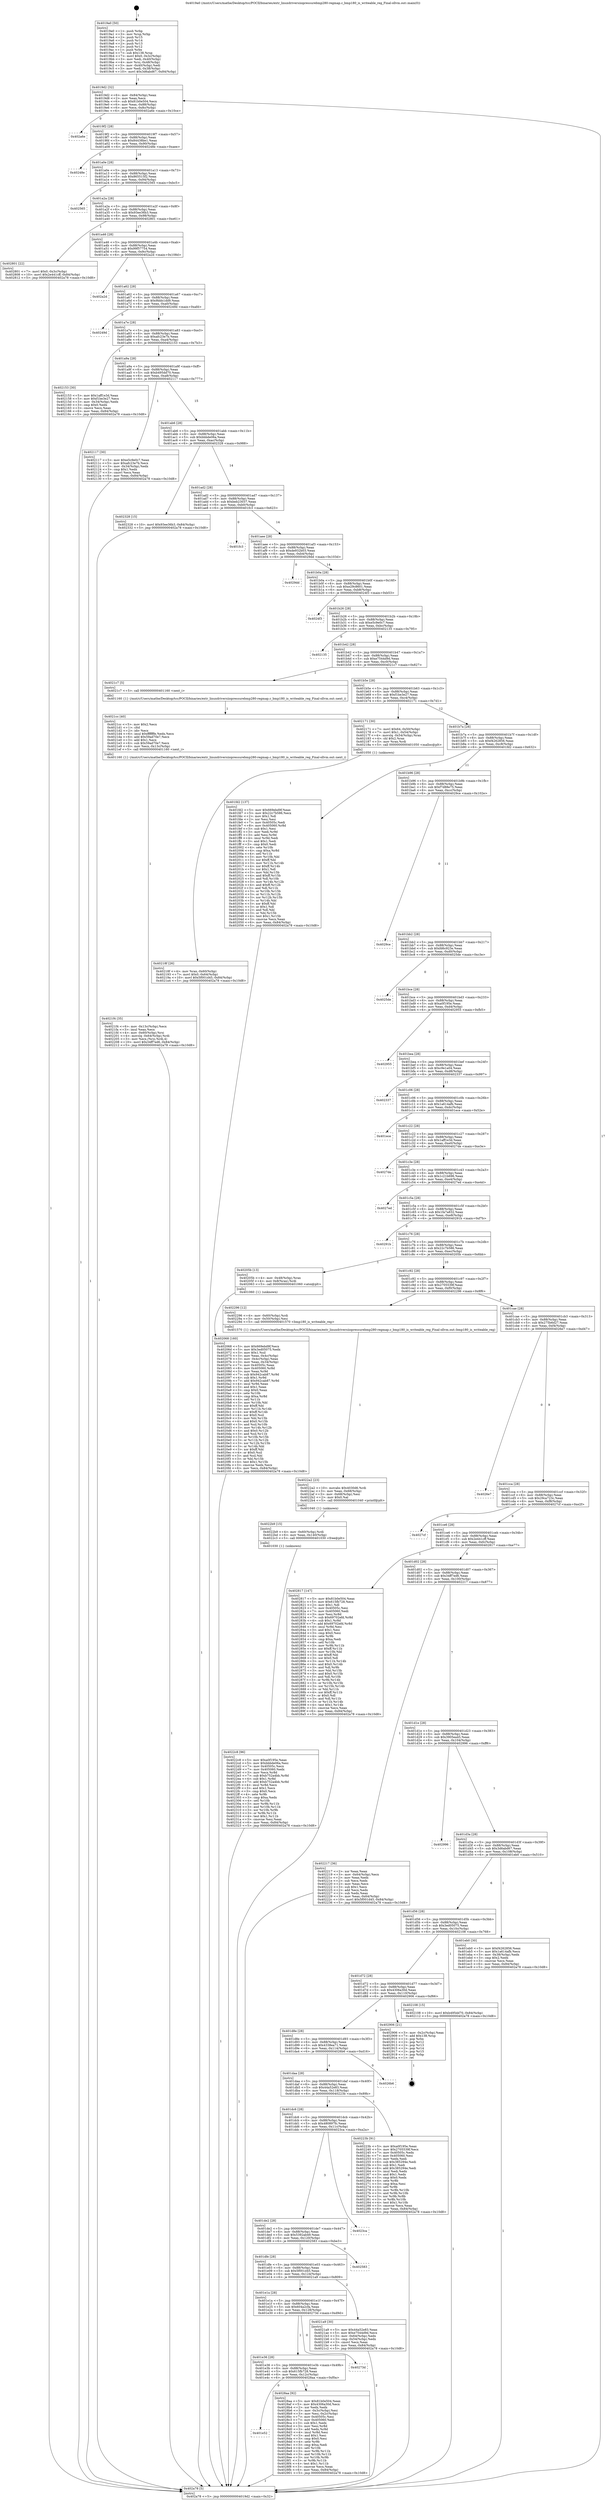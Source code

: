digraph "0x4019a0" {
  label = "0x4019a0 (/mnt/c/Users/mathe/Desktop/tcc/POCII/binaries/extr_linuxdriversiiopressurebmp280-regmap.c_bmp180_is_writeable_reg_Final-ollvm.out::main(0))"
  labelloc = "t"
  node[shape=record]

  Entry [label="",width=0.3,height=0.3,shape=circle,fillcolor=black,style=filled]
  "0x4019d2" [label="{
     0x4019d2 [32]\l
     | [instrs]\l
     &nbsp;&nbsp;0x4019d2 \<+6\>: mov -0x84(%rbp),%eax\l
     &nbsp;&nbsp;0x4019d8 \<+2\>: mov %eax,%ecx\l
     &nbsp;&nbsp;0x4019da \<+6\>: sub $0x81b0e504,%ecx\l
     &nbsp;&nbsp;0x4019e0 \<+6\>: mov %eax,-0x88(%rbp)\l
     &nbsp;&nbsp;0x4019e6 \<+6\>: mov %ecx,-0x8c(%rbp)\l
     &nbsp;&nbsp;0x4019ec \<+6\>: je 0000000000402a6e \<main+0x10ce\>\l
  }"]
  "0x402a6e" [label="{
     0x402a6e\l
  }", style=dashed]
  "0x4019f2" [label="{
     0x4019f2 [28]\l
     | [instrs]\l
     &nbsp;&nbsp;0x4019f2 \<+5\>: jmp 00000000004019f7 \<main+0x57\>\l
     &nbsp;&nbsp;0x4019f7 \<+6\>: mov -0x88(%rbp),%eax\l
     &nbsp;&nbsp;0x4019fd \<+5\>: sub $0x84438be1,%eax\l
     &nbsp;&nbsp;0x401a02 \<+6\>: mov %eax,-0x90(%rbp)\l
     &nbsp;&nbsp;0x401a08 \<+6\>: je 000000000040248e \<main+0xaee\>\l
  }"]
  Exit [label="",width=0.3,height=0.3,shape=circle,fillcolor=black,style=filled,peripheries=2]
  "0x40248e" [label="{
     0x40248e\l
  }", style=dashed]
  "0x401a0e" [label="{
     0x401a0e [28]\l
     | [instrs]\l
     &nbsp;&nbsp;0x401a0e \<+5\>: jmp 0000000000401a13 \<main+0x73\>\l
     &nbsp;&nbsp;0x401a13 \<+6\>: mov -0x88(%rbp),%eax\l
     &nbsp;&nbsp;0x401a19 \<+5\>: sub $0x865515f2,%eax\l
     &nbsp;&nbsp;0x401a1e \<+6\>: mov %eax,-0x94(%rbp)\l
     &nbsp;&nbsp;0x401a24 \<+6\>: je 0000000000402565 \<main+0xbc5\>\l
  }"]
  "0x401e52" [label="{
     0x401e52\l
  }", style=dashed]
  "0x402565" [label="{
     0x402565\l
  }", style=dashed]
  "0x401a2a" [label="{
     0x401a2a [28]\l
     | [instrs]\l
     &nbsp;&nbsp;0x401a2a \<+5\>: jmp 0000000000401a2f \<main+0x8f\>\l
     &nbsp;&nbsp;0x401a2f \<+6\>: mov -0x88(%rbp),%eax\l
     &nbsp;&nbsp;0x401a35 \<+5\>: sub $0x93ee36b3,%eax\l
     &nbsp;&nbsp;0x401a3a \<+6\>: mov %eax,-0x98(%rbp)\l
     &nbsp;&nbsp;0x401a40 \<+6\>: je 0000000000402801 \<main+0xe61\>\l
  }"]
  "0x4028aa" [label="{
     0x4028aa [92]\l
     | [instrs]\l
     &nbsp;&nbsp;0x4028aa \<+5\>: mov $0x81b0e504,%eax\l
     &nbsp;&nbsp;0x4028af \<+5\>: mov $0x4306a30d,%ecx\l
     &nbsp;&nbsp;0x4028b4 \<+2\>: xor %edx,%edx\l
     &nbsp;&nbsp;0x4028b6 \<+3\>: mov -0x3c(%rbp),%esi\l
     &nbsp;&nbsp;0x4028b9 \<+3\>: mov %esi,-0x2c(%rbp)\l
     &nbsp;&nbsp;0x4028bc \<+7\>: mov 0x40505c,%esi\l
     &nbsp;&nbsp;0x4028c3 \<+7\>: mov 0x405060,%edi\l
     &nbsp;&nbsp;0x4028ca \<+3\>: sub $0x1,%edx\l
     &nbsp;&nbsp;0x4028cd \<+3\>: mov %esi,%r8d\l
     &nbsp;&nbsp;0x4028d0 \<+3\>: add %edx,%r8d\l
     &nbsp;&nbsp;0x4028d3 \<+4\>: imul %r8d,%esi\l
     &nbsp;&nbsp;0x4028d7 \<+3\>: and $0x1,%esi\l
     &nbsp;&nbsp;0x4028da \<+3\>: cmp $0x0,%esi\l
     &nbsp;&nbsp;0x4028dd \<+4\>: sete %r9b\l
     &nbsp;&nbsp;0x4028e1 \<+3\>: cmp $0xa,%edi\l
     &nbsp;&nbsp;0x4028e4 \<+4\>: setl %r10b\l
     &nbsp;&nbsp;0x4028e8 \<+3\>: mov %r9b,%r11b\l
     &nbsp;&nbsp;0x4028eb \<+3\>: and %r10b,%r11b\l
     &nbsp;&nbsp;0x4028ee \<+3\>: xor %r10b,%r9b\l
     &nbsp;&nbsp;0x4028f1 \<+3\>: or %r9b,%r11b\l
     &nbsp;&nbsp;0x4028f4 \<+4\>: test $0x1,%r11b\l
     &nbsp;&nbsp;0x4028f8 \<+3\>: cmovne %ecx,%eax\l
     &nbsp;&nbsp;0x4028fb \<+6\>: mov %eax,-0x84(%rbp)\l
     &nbsp;&nbsp;0x402901 \<+5\>: jmp 0000000000402a78 \<main+0x10d8\>\l
  }"]
  "0x402801" [label="{
     0x402801 [22]\l
     | [instrs]\l
     &nbsp;&nbsp;0x402801 \<+7\>: movl $0x0,-0x3c(%rbp)\l
     &nbsp;&nbsp;0x402808 \<+10\>: movl $0x2e441cff,-0x84(%rbp)\l
     &nbsp;&nbsp;0x402812 \<+5\>: jmp 0000000000402a78 \<main+0x10d8\>\l
  }"]
  "0x401a46" [label="{
     0x401a46 [28]\l
     | [instrs]\l
     &nbsp;&nbsp;0x401a46 \<+5\>: jmp 0000000000401a4b \<main+0xab\>\l
     &nbsp;&nbsp;0x401a4b \<+6\>: mov -0x88(%rbp),%eax\l
     &nbsp;&nbsp;0x401a51 \<+5\>: sub $0x99f57754,%eax\l
     &nbsp;&nbsp;0x401a56 \<+6\>: mov %eax,-0x9c(%rbp)\l
     &nbsp;&nbsp;0x401a5c \<+6\>: je 0000000000402a2d \<main+0x108d\>\l
  }"]
  "0x401e36" [label="{
     0x401e36 [28]\l
     | [instrs]\l
     &nbsp;&nbsp;0x401e36 \<+5\>: jmp 0000000000401e3b \<main+0x49b\>\l
     &nbsp;&nbsp;0x401e3b \<+6\>: mov -0x88(%rbp),%eax\l
     &nbsp;&nbsp;0x401e41 \<+5\>: sub $0x615fb728,%eax\l
     &nbsp;&nbsp;0x401e46 \<+6\>: mov %eax,-0x12c(%rbp)\l
     &nbsp;&nbsp;0x401e4c \<+6\>: je 00000000004028aa \<main+0xf0a\>\l
  }"]
  "0x402a2d" [label="{
     0x402a2d\l
  }", style=dashed]
  "0x401a62" [label="{
     0x401a62 [28]\l
     | [instrs]\l
     &nbsp;&nbsp;0x401a62 \<+5\>: jmp 0000000000401a67 \<main+0xc7\>\l
     &nbsp;&nbsp;0x401a67 \<+6\>: mov -0x88(%rbp),%eax\l
     &nbsp;&nbsp;0x401a6d \<+5\>: sub $0x9bbb1dd9,%eax\l
     &nbsp;&nbsp;0x401a72 \<+6\>: mov %eax,-0xa0(%rbp)\l
     &nbsp;&nbsp;0x401a78 \<+6\>: je 000000000040249d \<main+0xafd\>\l
  }"]
  "0x40273d" [label="{
     0x40273d\l
  }", style=dashed]
  "0x40249d" [label="{
     0x40249d\l
  }", style=dashed]
  "0x401a7e" [label="{
     0x401a7e [28]\l
     | [instrs]\l
     &nbsp;&nbsp;0x401a7e \<+5\>: jmp 0000000000401a83 \<main+0xe3\>\l
     &nbsp;&nbsp;0x401a83 \<+6\>: mov -0x88(%rbp),%eax\l
     &nbsp;&nbsp;0x401a89 \<+5\>: sub $0xafc23e7b,%eax\l
     &nbsp;&nbsp;0x401a8e \<+6\>: mov %eax,-0xa4(%rbp)\l
     &nbsp;&nbsp;0x401a94 \<+6\>: je 0000000000402153 \<main+0x7b3\>\l
  }"]
  "0x4022c8" [label="{
     0x4022c8 [96]\l
     | [instrs]\l
     &nbsp;&nbsp;0x4022c8 \<+5\>: mov $0xa0f195e,%eax\l
     &nbsp;&nbsp;0x4022cd \<+5\>: mov $0xbbbde06a,%esi\l
     &nbsp;&nbsp;0x4022d2 \<+7\>: mov 0x40505c,%ecx\l
     &nbsp;&nbsp;0x4022d9 \<+7\>: mov 0x405060,%edx\l
     &nbsp;&nbsp;0x4022e0 \<+3\>: mov %ecx,%r8d\l
     &nbsp;&nbsp;0x4022e3 \<+7\>: sub $0xb752a4bb,%r8d\l
     &nbsp;&nbsp;0x4022ea \<+4\>: sub $0x1,%r8d\l
     &nbsp;&nbsp;0x4022ee \<+7\>: add $0xb752a4bb,%r8d\l
     &nbsp;&nbsp;0x4022f5 \<+4\>: imul %r8d,%ecx\l
     &nbsp;&nbsp;0x4022f9 \<+3\>: and $0x1,%ecx\l
     &nbsp;&nbsp;0x4022fc \<+3\>: cmp $0x0,%ecx\l
     &nbsp;&nbsp;0x4022ff \<+4\>: sete %r9b\l
     &nbsp;&nbsp;0x402303 \<+3\>: cmp $0xa,%edx\l
     &nbsp;&nbsp;0x402306 \<+4\>: setl %r10b\l
     &nbsp;&nbsp;0x40230a \<+3\>: mov %r9b,%r11b\l
     &nbsp;&nbsp;0x40230d \<+3\>: and %r10b,%r11b\l
     &nbsp;&nbsp;0x402310 \<+3\>: xor %r10b,%r9b\l
     &nbsp;&nbsp;0x402313 \<+3\>: or %r9b,%r11b\l
     &nbsp;&nbsp;0x402316 \<+4\>: test $0x1,%r11b\l
     &nbsp;&nbsp;0x40231a \<+3\>: cmovne %esi,%eax\l
     &nbsp;&nbsp;0x40231d \<+6\>: mov %eax,-0x84(%rbp)\l
     &nbsp;&nbsp;0x402323 \<+5\>: jmp 0000000000402a78 \<main+0x10d8\>\l
  }"]
  "0x402153" [label="{
     0x402153 [30]\l
     | [instrs]\l
     &nbsp;&nbsp;0x402153 \<+5\>: mov $0x1aff1e3d,%eax\l
     &nbsp;&nbsp;0x402158 \<+5\>: mov $0xf1be3e27,%ecx\l
     &nbsp;&nbsp;0x40215d \<+3\>: mov -0x34(%rbp),%edx\l
     &nbsp;&nbsp;0x402160 \<+3\>: cmp $0x0,%edx\l
     &nbsp;&nbsp;0x402163 \<+3\>: cmove %ecx,%eax\l
     &nbsp;&nbsp;0x402166 \<+6\>: mov %eax,-0x84(%rbp)\l
     &nbsp;&nbsp;0x40216c \<+5\>: jmp 0000000000402a78 \<main+0x10d8\>\l
  }"]
  "0x401a9a" [label="{
     0x401a9a [28]\l
     | [instrs]\l
     &nbsp;&nbsp;0x401a9a \<+5\>: jmp 0000000000401a9f \<main+0xff\>\l
     &nbsp;&nbsp;0x401a9f \<+6\>: mov -0x88(%rbp),%eax\l
     &nbsp;&nbsp;0x401aa5 \<+5\>: sub $0xb495dd70,%eax\l
     &nbsp;&nbsp;0x401aaa \<+6\>: mov %eax,-0xa8(%rbp)\l
     &nbsp;&nbsp;0x401ab0 \<+6\>: je 0000000000402117 \<main+0x777\>\l
  }"]
  "0x4022b9" [label="{
     0x4022b9 [15]\l
     | [instrs]\l
     &nbsp;&nbsp;0x4022b9 \<+4\>: mov -0x60(%rbp),%rdi\l
     &nbsp;&nbsp;0x4022bd \<+6\>: mov %eax,-0x140(%rbp)\l
     &nbsp;&nbsp;0x4022c3 \<+5\>: call 0000000000401030 \<free@plt\>\l
     | [calls]\l
     &nbsp;&nbsp;0x401030 \{1\} (unknown)\l
  }"]
  "0x402117" [label="{
     0x402117 [30]\l
     | [instrs]\l
     &nbsp;&nbsp;0x402117 \<+5\>: mov $0xe5c9e0c7,%eax\l
     &nbsp;&nbsp;0x40211c \<+5\>: mov $0xafc23e7b,%ecx\l
     &nbsp;&nbsp;0x402121 \<+3\>: mov -0x34(%rbp),%edx\l
     &nbsp;&nbsp;0x402124 \<+3\>: cmp $0x1,%edx\l
     &nbsp;&nbsp;0x402127 \<+3\>: cmovl %ecx,%eax\l
     &nbsp;&nbsp;0x40212a \<+6\>: mov %eax,-0x84(%rbp)\l
     &nbsp;&nbsp;0x402130 \<+5\>: jmp 0000000000402a78 \<main+0x10d8\>\l
  }"]
  "0x401ab6" [label="{
     0x401ab6 [28]\l
     | [instrs]\l
     &nbsp;&nbsp;0x401ab6 \<+5\>: jmp 0000000000401abb \<main+0x11b\>\l
     &nbsp;&nbsp;0x401abb \<+6\>: mov -0x88(%rbp),%eax\l
     &nbsp;&nbsp;0x401ac1 \<+5\>: sub $0xbbbde06a,%eax\l
     &nbsp;&nbsp;0x401ac6 \<+6\>: mov %eax,-0xac(%rbp)\l
     &nbsp;&nbsp;0x401acc \<+6\>: je 0000000000402328 \<main+0x988\>\l
  }"]
  "0x4022a2" [label="{
     0x4022a2 [23]\l
     | [instrs]\l
     &nbsp;&nbsp;0x4022a2 \<+10\>: movabs $0x4030d6,%rdi\l
     &nbsp;&nbsp;0x4022ac \<+3\>: mov %eax,-0x68(%rbp)\l
     &nbsp;&nbsp;0x4022af \<+3\>: mov -0x68(%rbp),%esi\l
     &nbsp;&nbsp;0x4022b2 \<+2\>: mov $0x0,%al\l
     &nbsp;&nbsp;0x4022b4 \<+5\>: call 0000000000401040 \<printf@plt\>\l
     | [calls]\l
     &nbsp;&nbsp;0x401040 \{1\} (unknown)\l
  }"]
  "0x402328" [label="{
     0x402328 [15]\l
     | [instrs]\l
     &nbsp;&nbsp;0x402328 \<+10\>: movl $0x93ee36b3,-0x84(%rbp)\l
     &nbsp;&nbsp;0x402332 \<+5\>: jmp 0000000000402a78 \<main+0x10d8\>\l
  }"]
  "0x401ad2" [label="{
     0x401ad2 [28]\l
     | [instrs]\l
     &nbsp;&nbsp;0x401ad2 \<+5\>: jmp 0000000000401ad7 \<main+0x137\>\l
     &nbsp;&nbsp;0x401ad7 \<+6\>: mov -0x88(%rbp),%eax\l
     &nbsp;&nbsp;0x401add \<+5\>: sub $0xbeb23037,%eax\l
     &nbsp;&nbsp;0x401ae2 \<+6\>: mov %eax,-0xb0(%rbp)\l
     &nbsp;&nbsp;0x401ae8 \<+6\>: je 0000000000401fc3 \<main+0x623\>\l
  }"]
  "0x4021f4" [label="{
     0x4021f4 [35]\l
     | [instrs]\l
     &nbsp;&nbsp;0x4021f4 \<+6\>: mov -0x13c(%rbp),%ecx\l
     &nbsp;&nbsp;0x4021fa \<+3\>: imul %eax,%ecx\l
     &nbsp;&nbsp;0x4021fd \<+4\>: mov -0x60(%rbp),%rsi\l
     &nbsp;&nbsp;0x402201 \<+4\>: movslq -0x64(%rbp),%rdi\l
     &nbsp;&nbsp;0x402205 \<+3\>: mov %ecx,(%rsi,%rdi,4)\l
     &nbsp;&nbsp;0x402208 \<+10\>: movl $0x34ff7ed6,-0x84(%rbp)\l
     &nbsp;&nbsp;0x402212 \<+5\>: jmp 0000000000402a78 \<main+0x10d8\>\l
  }"]
  "0x401fc3" [label="{
     0x401fc3\l
  }", style=dashed]
  "0x401aee" [label="{
     0x401aee [28]\l
     | [instrs]\l
     &nbsp;&nbsp;0x401aee \<+5\>: jmp 0000000000401af3 \<main+0x153\>\l
     &nbsp;&nbsp;0x401af3 \<+6\>: mov -0x88(%rbp),%eax\l
     &nbsp;&nbsp;0x401af9 \<+5\>: sub $0xde932b03,%eax\l
     &nbsp;&nbsp;0x401afe \<+6\>: mov %eax,-0xb4(%rbp)\l
     &nbsp;&nbsp;0x401b04 \<+6\>: je 00000000004029dd \<main+0x103d\>\l
  }"]
  "0x4021cc" [label="{
     0x4021cc [40]\l
     | [instrs]\l
     &nbsp;&nbsp;0x4021cc \<+5\>: mov $0x2,%ecx\l
     &nbsp;&nbsp;0x4021d1 \<+1\>: cltd\l
     &nbsp;&nbsp;0x4021d2 \<+2\>: idiv %ecx\l
     &nbsp;&nbsp;0x4021d4 \<+6\>: imul $0xfffffffe,%edx,%ecx\l
     &nbsp;&nbsp;0x4021da \<+6\>: add $0x59ad70e7,%ecx\l
     &nbsp;&nbsp;0x4021e0 \<+3\>: add $0x1,%ecx\l
     &nbsp;&nbsp;0x4021e3 \<+6\>: sub $0x59ad70e7,%ecx\l
     &nbsp;&nbsp;0x4021e9 \<+6\>: mov %ecx,-0x13c(%rbp)\l
     &nbsp;&nbsp;0x4021ef \<+5\>: call 0000000000401160 \<next_i\>\l
     | [calls]\l
     &nbsp;&nbsp;0x401160 \{1\} (/mnt/c/Users/mathe/Desktop/tcc/POCII/binaries/extr_linuxdriversiiopressurebmp280-regmap.c_bmp180_is_writeable_reg_Final-ollvm.out::next_i)\l
  }"]
  "0x4029dd" [label="{
     0x4029dd\l
  }", style=dashed]
  "0x401b0a" [label="{
     0x401b0a [28]\l
     | [instrs]\l
     &nbsp;&nbsp;0x401b0a \<+5\>: jmp 0000000000401b0f \<main+0x16f\>\l
     &nbsp;&nbsp;0x401b0f \<+6\>: mov -0x88(%rbp),%eax\l
     &nbsp;&nbsp;0x401b15 \<+5\>: sub $0xe29c8601,%eax\l
     &nbsp;&nbsp;0x401b1a \<+6\>: mov %eax,-0xb8(%rbp)\l
     &nbsp;&nbsp;0x401b20 \<+6\>: je 00000000004024f3 \<main+0xb53\>\l
  }"]
  "0x401e1a" [label="{
     0x401e1a [28]\l
     | [instrs]\l
     &nbsp;&nbsp;0x401e1a \<+5\>: jmp 0000000000401e1f \<main+0x47f\>\l
     &nbsp;&nbsp;0x401e1f \<+6\>: mov -0x88(%rbp),%eax\l
     &nbsp;&nbsp;0x401e25 \<+5\>: sub $0x604a2cfa,%eax\l
     &nbsp;&nbsp;0x401e2a \<+6\>: mov %eax,-0x128(%rbp)\l
     &nbsp;&nbsp;0x401e30 \<+6\>: je 000000000040273d \<main+0xd9d\>\l
  }"]
  "0x4024f3" [label="{
     0x4024f3\l
  }", style=dashed]
  "0x401b26" [label="{
     0x401b26 [28]\l
     | [instrs]\l
     &nbsp;&nbsp;0x401b26 \<+5\>: jmp 0000000000401b2b \<main+0x18b\>\l
     &nbsp;&nbsp;0x401b2b \<+6\>: mov -0x88(%rbp),%eax\l
     &nbsp;&nbsp;0x401b31 \<+5\>: sub $0xe5c9e0c7,%eax\l
     &nbsp;&nbsp;0x401b36 \<+6\>: mov %eax,-0xbc(%rbp)\l
     &nbsp;&nbsp;0x401b3c \<+6\>: je 0000000000402135 \<main+0x795\>\l
  }"]
  "0x4021a9" [label="{
     0x4021a9 [30]\l
     | [instrs]\l
     &nbsp;&nbsp;0x4021a9 \<+5\>: mov $0x44a52e83,%eax\l
     &nbsp;&nbsp;0x4021ae \<+5\>: mov $0xe7544d9d,%ecx\l
     &nbsp;&nbsp;0x4021b3 \<+3\>: mov -0x64(%rbp),%edx\l
     &nbsp;&nbsp;0x4021b6 \<+3\>: cmp -0x54(%rbp),%edx\l
     &nbsp;&nbsp;0x4021b9 \<+3\>: cmovl %ecx,%eax\l
     &nbsp;&nbsp;0x4021bc \<+6\>: mov %eax,-0x84(%rbp)\l
     &nbsp;&nbsp;0x4021c2 \<+5\>: jmp 0000000000402a78 \<main+0x10d8\>\l
  }"]
  "0x402135" [label="{
     0x402135\l
  }", style=dashed]
  "0x401b42" [label="{
     0x401b42 [28]\l
     | [instrs]\l
     &nbsp;&nbsp;0x401b42 \<+5\>: jmp 0000000000401b47 \<main+0x1a7\>\l
     &nbsp;&nbsp;0x401b47 \<+6\>: mov -0x88(%rbp),%eax\l
     &nbsp;&nbsp;0x401b4d \<+5\>: sub $0xe7544d9d,%eax\l
     &nbsp;&nbsp;0x401b52 \<+6\>: mov %eax,-0xc0(%rbp)\l
     &nbsp;&nbsp;0x401b58 \<+6\>: je 00000000004021c7 \<main+0x827\>\l
  }"]
  "0x401dfe" [label="{
     0x401dfe [28]\l
     | [instrs]\l
     &nbsp;&nbsp;0x401dfe \<+5\>: jmp 0000000000401e03 \<main+0x463\>\l
     &nbsp;&nbsp;0x401e03 \<+6\>: mov -0x88(%rbp),%eax\l
     &nbsp;&nbsp;0x401e09 \<+5\>: sub $0x5f001d45,%eax\l
     &nbsp;&nbsp;0x401e0e \<+6\>: mov %eax,-0x124(%rbp)\l
     &nbsp;&nbsp;0x401e14 \<+6\>: je 00000000004021a9 \<main+0x809\>\l
  }"]
  "0x4021c7" [label="{
     0x4021c7 [5]\l
     | [instrs]\l
     &nbsp;&nbsp;0x4021c7 \<+5\>: call 0000000000401160 \<next_i\>\l
     | [calls]\l
     &nbsp;&nbsp;0x401160 \{1\} (/mnt/c/Users/mathe/Desktop/tcc/POCII/binaries/extr_linuxdriversiiopressurebmp280-regmap.c_bmp180_is_writeable_reg_Final-ollvm.out::next_i)\l
  }"]
  "0x401b5e" [label="{
     0x401b5e [28]\l
     | [instrs]\l
     &nbsp;&nbsp;0x401b5e \<+5\>: jmp 0000000000401b63 \<main+0x1c3\>\l
     &nbsp;&nbsp;0x401b63 \<+6\>: mov -0x88(%rbp),%eax\l
     &nbsp;&nbsp;0x401b69 \<+5\>: sub $0xf1be3e27,%eax\l
     &nbsp;&nbsp;0x401b6e \<+6\>: mov %eax,-0xc4(%rbp)\l
     &nbsp;&nbsp;0x401b74 \<+6\>: je 0000000000402171 \<main+0x7d1\>\l
  }"]
  "0x402583" [label="{
     0x402583\l
  }", style=dashed]
  "0x402171" [label="{
     0x402171 [30]\l
     | [instrs]\l
     &nbsp;&nbsp;0x402171 \<+7\>: movl $0x64,-0x50(%rbp)\l
     &nbsp;&nbsp;0x402178 \<+7\>: movl $0x1,-0x54(%rbp)\l
     &nbsp;&nbsp;0x40217f \<+4\>: movslq -0x54(%rbp),%rax\l
     &nbsp;&nbsp;0x402183 \<+4\>: shl $0x2,%rax\l
     &nbsp;&nbsp;0x402187 \<+3\>: mov %rax,%rdi\l
     &nbsp;&nbsp;0x40218a \<+5\>: call 0000000000401050 \<malloc@plt\>\l
     | [calls]\l
     &nbsp;&nbsp;0x401050 \{1\} (unknown)\l
  }"]
  "0x401b7a" [label="{
     0x401b7a [28]\l
     | [instrs]\l
     &nbsp;&nbsp;0x401b7a \<+5\>: jmp 0000000000401b7f \<main+0x1df\>\l
     &nbsp;&nbsp;0x401b7f \<+6\>: mov -0x88(%rbp),%eax\l
     &nbsp;&nbsp;0x401b85 \<+5\>: sub $0xf4262856,%eax\l
     &nbsp;&nbsp;0x401b8a \<+6\>: mov %eax,-0xc8(%rbp)\l
     &nbsp;&nbsp;0x401b90 \<+6\>: je 0000000000401fd2 \<main+0x632\>\l
  }"]
  "0x401de2" [label="{
     0x401de2 [28]\l
     | [instrs]\l
     &nbsp;&nbsp;0x401de2 \<+5\>: jmp 0000000000401de7 \<main+0x447\>\l
     &nbsp;&nbsp;0x401de7 \<+6\>: mov -0x88(%rbp),%eax\l
     &nbsp;&nbsp;0x401ded \<+5\>: sub $0x5392ab49,%eax\l
     &nbsp;&nbsp;0x401df2 \<+6\>: mov %eax,-0x120(%rbp)\l
     &nbsp;&nbsp;0x401df8 \<+6\>: je 0000000000402583 \<main+0xbe3\>\l
  }"]
  "0x401fd2" [label="{
     0x401fd2 [137]\l
     | [instrs]\l
     &nbsp;&nbsp;0x401fd2 \<+5\>: mov $0x669ebd9f,%eax\l
     &nbsp;&nbsp;0x401fd7 \<+5\>: mov $0x22c7b586,%ecx\l
     &nbsp;&nbsp;0x401fdc \<+2\>: mov $0x1,%dl\l
     &nbsp;&nbsp;0x401fde \<+2\>: xor %esi,%esi\l
     &nbsp;&nbsp;0x401fe0 \<+7\>: mov 0x40505c,%edi\l
     &nbsp;&nbsp;0x401fe7 \<+8\>: mov 0x405060,%r8d\l
     &nbsp;&nbsp;0x401fef \<+3\>: sub $0x1,%esi\l
     &nbsp;&nbsp;0x401ff2 \<+3\>: mov %edi,%r9d\l
     &nbsp;&nbsp;0x401ff5 \<+3\>: add %esi,%r9d\l
     &nbsp;&nbsp;0x401ff8 \<+4\>: imul %r9d,%edi\l
     &nbsp;&nbsp;0x401ffc \<+3\>: and $0x1,%edi\l
     &nbsp;&nbsp;0x401fff \<+3\>: cmp $0x0,%edi\l
     &nbsp;&nbsp;0x402002 \<+4\>: sete %r10b\l
     &nbsp;&nbsp;0x402006 \<+4\>: cmp $0xa,%r8d\l
     &nbsp;&nbsp;0x40200a \<+4\>: setl %r11b\l
     &nbsp;&nbsp;0x40200e \<+3\>: mov %r10b,%bl\l
     &nbsp;&nbsp;0x402011 \<+3\>: xor $0xff,%bl\l
     &nbsp;&nbsp;0x402014 \<+3\>: mov %r11b,%r14b\l
     &nbsp;&nbsp;0x402017 \<+4\>: xor $0xff,%r14b\l
     &nbsp;&nbsp;0x40201b \<+3\>: xor $0x1,%dl\l
     &nbsp;&nbsp;0x40201e \<+3\>: mov %bl,%r15b\l
     &nbsp;&nbsp;0x402021 \<+4\>: and $0xff,%r15b\l
     &nbsp;&nbsp;0x402025 \<+3\>: and %dl,%r10b\l
     &nbsp;&nbsp;0x402028 \<+3\>: mov %r14b,%r12b\l
     &nbsp;&nbsp;0x40202b \<+4\>: and $0xff,%r12b\l
     &nbsp;&nbsp;0x40202f \<+3\>: and %dl,%r11b\l
     &nbsp;&nbsp;0x402032 \<+3\>: or %r10b,%r15b\l
     &nbsp;&nbsp;0x402035 \<+3\>: or %r11b,%r12b\l
     &nbsp;&nbsp;0x402038 \<+3\>: xor %r12b,%r15b\l
     &nbsp;&nbsp;0x40203b \<+3\>: or %r14b,%bl\l
     &nbsp;&nbsp;0x40203e \<+3\>: xor $0xff,%bl\l
     &nbsp;&nbsp;0x402041 \<+3\>: or $0x1,%dl\l
     &nbsp;&nbsp;0x402044 \<+2\>: and %dl,%bl\l
     &nbsp;&nbsp;0x402046 \<+3\>: or %bl,%r15b\l
     &nbsp;&nbsp;0x402049 \<+4\>: test $0x1,%r15b\l
     &nbsp;&nbsp;0x40204d \<+3\>: cmovne %ecx,%eax\l
     &nbsp;&nbsp;0x402050 \<+6\>: mov %eax,-0x84(%rbp)\l
     &nbsp;&nbsp;0x402056 \<+5\>: jmp 0000000000402a78 \<main+0x10d8\>\l
  }"]
  "0x401b96" [label="{
     0x401b96 [28]\l
     | [instrs]\l
     &nbsp;&nbsp;0x401b96 \<+5\>: jmp 0000000000401b9b \<main+0x1fb\>\l
     &nbsp;&nbsp;0x401b9b \<+6\>: mov -0x88(%rbp),%eax\l
     &nbsp;&nbsp;0x401ba1 \<+5\>: sub $0xf7d88e75,%eax\l
     &nbsp;&nbsp;0x401ba6 \<+6\>: mov %eax,-0xcc(%rbp)\l
     &nbsp;&nbsp;0x401bac \<+6\>: je 00000000004029ce \<main+0x102e\>\l
  }"]
  "0x4023ca" [label="{
     0x4023ca\l
  }", style=dashed]
  "0x4029ce" [label="{
     0x4029ce\l
  }", style=dashed]
  "0x401bb2" [label="{
     0x401bb2 [28]\l
     | [instrs]\l
     &nbsp;&nbsp;0x401bb2 \<+5\>: jmp 0000000000401bb7 \<main+0x217\>\l
     &nbsp;&nbsp;0x401bb7 \<+6\>: mov -0x88(%rbp),%eax\l
     &nbsp;&nbsp;0x401bbd \<+5\>: sub $0xfd6c923e,%eax\l
     &nbsp;&nbsp;0x401bc2 \<+6\>: mov %eax,-0xd0(%rbp)\l
     &nbsp;&nbsp;0x401bc8 \<+6\>: je 00000000004025de \<main+0xc3e\>\l
  }"]
  "0x401dc6" [label="{
     0x401dc6 [28]\l
     | [instrs]\l
     &nbsp;&nbsp;0x401dc6 \<+5\>: jmp 0000000000401dcb \<main+0x42b\>\l
     &nbsp;&nbsp;0x401dcb \<+6\>: mov -0x88(%rbp),%eax\l
     &nbsp;&nbsp;0x401dd1 \<+5\>: sub $0x480897fc,%eax\l
     &nbsp;&nbsp;0x401dd6 \<+6\>: mov %eax,-0x11c(%rbp)\l
     &nbsp;&nbsp;0x401ddc \<+6\>: je 00000000004023ca \<main+0xa2a\>\l
  }"]
  "0x4025de" [label="{
     0x4025de\l
  }", style=dashed]
  "0x401bce" [label="{
     0x401bce [28]\l
     | [instrs]\l
     &nbsp;&nbsp;0x401bce \<+5\>: jmp 0000000000401bd3 \<main+0x233\>\l
     &nbsp;&nbsp;0x401bd3 \<+6\>: mov -0x88(%rbp),%eax\l
     &nbsp;&nbsp;0x401bd9 \<+5\>: sub $0xa0f195e,%eax\l
     &nbsp;&nbsp;0x401bde \<+6\>: mov %eax,-0xd4(%rbp)\l
     &nbsp;&nbsp;0x401be4 \<+6\>: je 0000000000402955 \<main+0xfb5\>\l
  }"]
  "0x40223b" [label="{
     0x40223b [91]\l
     | [instrs]\l
     &nbsp;&nbsp;0x40223b \<+5\>: mov $0xa0f195e,%eax\l
     &nbsp;&nbsp;0x402240 \<+5\>: mov $0x2705539f,%ecx\l
     &nbsp;&nbsp;0x402245 \<+7\>: mov 0x40505c,%edx\l
     &nbsp;&nbsp;0x40224c \<+7\>: mov 0x405060,%esi\l
     &nbsp;&nbsp;0x402253 \<+2\>: mov %edx,%edi\l
     &nbsp;&nbsp;0x402255 \<+6\>: sub $0x385294e,%edi\l
     &nbsp;&nbsp;0x40225b \<+3\>: sub $0x1,%edi\l
     &nbsp;&nbsp;0x40225e \<+6\>: add $0x385294e,%edi\l
     &nbsp;&nbsp;0x402264 \<+3\>: imul %edi,%edx\l
     &nbsp;&nbsp;0x402267 \<+3\>: and $0x1,%edx\l
     &nbsp;&nbsp;0x40226a \<+3\>: cmp $0x0,%edx\l
     &nbsp;&nbsp;0x40226d \<+4\>: sete %r8b\l
     &nbsp;&nbsp;0x402271 \<+3\>: cmp $0xa,%esi\l
     &nbsp;&nbsp;0x402274 \<+4\>: setl %r9b\l
     &nbsp;&nbsp;0x402278 \<+3\>: mov %r8b,%r10b\l
     &nbsp;&nbsp;0x40227b \<+3\>: and %r9b,%r10b\l
     &nbsp;&nbsp;0x40227e \<+3\>: xor %r9b,%r8b\l
     &nbsp;&nbsp;0x402281 \<+3\>: or %r8b,%r10b\l
     &nbsp;&nbsp;0x402284 \<+4\>: test $0x1,%r10b\l
     &nbsp;&nbsp;0x402288 \<+3\>: cmovne %ecx,%eax\l
     &nbsp;&nbsp;0x40228b \<+6\>: mov %eax,-0x84(%rbp)\l
     &nbsp;&nbsp;0x402291 \<+5\>: jmp 0000000000402a78 \<main+0x10d8\>\l
  }"]
  "0x402955" [label="{
     0x402955\l
  }", style=dashed]
  "0x401bea" [label="{
     0x401bea [28]\l
     | [instrs]\l
     &nbsp;&nbsp;0x401bea \<+5\>: jmp 0000000000401bef \<main+0x24f\>\l
     &nbsp;&nbsp;0x401bef \<+6\>: mov -0x88(%rbp),%eax\l
     &nbsp;&nbsp;0x401bf5 \<+5\>: sub $0xc9e1a04,%eax\l
     &nbsp;&nbsp;0x401bfa \<+6\>: mov %eax,-0xd8(%rbp)\l
     &nbsp;&nbsp;0x401c00 \<+6\>: je 0000000000402337 \<main+0x997\>\l
  }"]
  "0x401daa" [label="{
     0x401daa [28]\l
     | [instrs]\l
     &nbsp;&nbsp;0x401daa \<+5\>: jmp 0000000000401daf \<main+0x40f\>\l
     &nbsp;&nbsp;0x401daf \<+6\>: mov -0x88(%rbp),%eax\l
     &nbsp;&nbsp;0x401db5 \<+5\>: sub $0x44a52e83,%eax\l
     &nbsp;&nbsp;0x401dba \<+6\>: mov %eax,-0x118(%rbp)\l
     &nbsp;&nbsp;0x401dc0 \<+6\>: je 000000000040223b \<main+0x89b\>\l
  }"]
  "0x402337" [label="{
     0x402337\l
  }", style=dashed]
  "0x401c06" [label="{
     0x401c06 [28]\l
     | [instrs]\l
     &nbsp;&nbsp;0x401c06 \<+5\>: jmp 0000000000401c0b \<main+0x26b\>\l
     &nbsp;&nbsp;0x401c0b \<+6\>: mov -0x88(%rbp),%eax\l
     &nbsp;&nbsp;0x401c11 \<+5\>: sub $0x1a614afb,%eax\l
     &nbsp;&nbsp;0x401c16 \<+6\>: mov %eax,-0xdc(%rbp)\l
     &nbsp;&nbsp;0x401c1c \<+6\>: je 0000000000401ece \<main+0x52e\>\l
  }"]
  "0x4026b6" [label="{
     0x4026b6\l
  }", style=dashed]
  "0x401ece" [label="{
     0x401ece\l
  }", style=dashed]
  "0x401c22" [label="{
     0x401c22 [28]\l
     | [instrs]\l
     &nbsp;&nbsp;0x401c22 \<+5\>: jmp 0000000000401c27 \<main+0x287\>\l
     &nbsp;&nbsp;0x401c27 \<+6\>: mov -0x88(%rbp),%eax\l
     &nbsp;&nbsp;0x401c2d \<+5\>: sub $0x1aff1e3d,%eax\l
     &nbsp;&nbsp;0x401c32 \<+6\>: mov %eax,-0xe0(%rbp)\l
     &nbsp;&nbsp;0x401c38 \<+6\>: je 00000000004027de \<main+0xe3e\>\l
  }"]
  "0x401d8e" [label="{
     0x401d8e [28]\l
     | [instrs]\l
     &nbsp;&nbsp;0x401d8e \<+5\>: jmp 0000000000401d93 \<main+0x3f3\>\l
     &nbsp;&nbsp;0x401d93 \<+6\>: mov -0x88(%rbp),%eax\l
     &nbsp;&nbsp;0x401d99 \<+5\>: sub $0x4338ea71,%eax\l
     &nbsp;&nbsp;0x401d9e \<+6\>: mov %eax,-0x114(%rbp)\l
     &nbsp;&nbsp;0x401da4 \<+6\>: je 00000000004026b6 \<main+0xd16\>\l
  }"]
  "0x4027de" [label="{
     0x4027de\l
  }", style=dashed]
  "0x401c3e" [label="{
     0x401c3e [28]\l
     | [instrs]\l
     &nbsp;&nbsp;0x401c3e \<+5\>: jmp 0000000000401c43 \<main+0x2a3\>\l
     &nbsp;&nbsp;0x401c43 \<+6\>: mov -0x88(%rbp),%eax\l
     &nbsp;&nbsp;0x401c49 \<+5\>: sub $0x1c21b696,%eax\l
     &nbsp;&nbsp;0x401c4e \<+6\>: mov %eax,-0xe4(%rbp)\l
     &nbsp;&nbsp;0x401c54 \<+6\>: je 00000000004027ed \<main+0xe4d\>\l
  }"]
  "0x402906" [label="{
     0x402906 [21]\l
     | [instrs]\l
     &nbsp;&nbsp;0x402906 \<+3\>: mov -0x2c(%rbp),%eax\l
     &nbsp;&nbsp;0x402909 \<+7\>: add $0x138,%rsp\l
     &nbsp;&nbsp;0x402910 \<+1\>: pop %rbx\l
     &nbsp;&nbsp;0x402911 \<+2\>: pop %r12\l
     &nbsp;&nbsp;0x402913 \<+2\>: pop %r13\l
     &nbsp;&nbsp;0x402915 \<+2\>: pop %r14\l
     &nbsp;&nbsp;0x402917 \<+2\>: pop %r15\l
     &nbsp;&nbsp;0x402919 \<+1\>: pop %rbp\l
     &nbsp;&nbsp;0x40291a \<+1\>: ret\l
  }"]
  "0x4027ed" [label="{
     0x4027ed\l
  }", style=dashed]
  "0x401c5a" [label="{
     0x401c5a [28]\l
     | [instrs]\l
     &nbsp;&nbsp;0x401c5a \<+5\>: jmp 0000000000401c5f \<main+0x2bf\>\l
     &nbsp;&nbsp;0x401c5f \<+6\>: mov -0x88(%rbp),%eax\l
     &nbsp;&nbsp;0x401c65 \<+5\>: sub $0x1fa7a832,%eax\l
     &nbsp;&nbsp;0x401c6a \<+6\>: mov %eax,-0xe8(%rbp)\l
     &nbsp;&nbsp;0x401c70 \<+6\>: je 000000000040291b \<main+0xf7b\>\l
  }"]
  "0x40218f" [label="{
     0x40218f [26]\l
     | [instrs]\l
     &nbsp;&nbsp;0x40218f \<+4\>: mov %rax,-0x60(%rbp)\l
     &nbsp;&nbsp;0x402193 \<+7\>: movl $0x0,-0x64(%rbp)\l
     &nbsp;&nbsp;0x40219a \<+10\>: movl $0x5f001d45,-0x84(%rbp)\l
     &nbsp;&nbsp;0x4021a4 \<+5\>: jmp 0000000000402a78 \<main+0x10d8\>\l
  }"]
  "0x40291b" [label="{
     0x40291b\l
  }", style=dashed]
  "0x401c76" [label="{
     0x401c76 [28]\l
     | [instrs]\l
     &nbsp;&nbsp;0x401c76 \<+5\>: jmp 0000000000401c7b \<main+0x2db\>\l
     &nbsp;&nbsp;0x401c7b \<+6\>: mov -0x88(%rbp),%eax\l
     &nbsp;&nbsp;0x401c81 \<+5\>: sub $0x22c7b586,%eax\l
     &nbsp;&nbsp;0x401c86 \<+6\>: mov %eax,-0xec(%rbp)\l
     &nbsp;&nbsp;0x401c8c \<+6\>: je 000000000040205b \<main+0x6bb\>\l
  }"]
  "0x401d72" [label="{
     0x401d72 [28]\l
     | [instrs]\l
     &nbsp;&nbsp;0x401d72 \<+5\>: jmp 0000000000401d77 \<main+0x3d7\>\l
     &nbsp;&nbsp;0x401d77 \<+6\>: mov -0x88(%rbp),%eax\l
     &nbsp;&nbsp;0x401d7d \<+5\>: sub $0x4306a30d,%eax\l
     &nbsp;&nbsp;0x401d82 \<+6\>: mov %eax,-0x110(%rbp)\l
     &nbsp;&nbsp;0x401d88 \<+6\>: je 0000000000402906 \<main+0xf66\>\l
  }"]
  "0x40205b" [label="{
     0x40205b [13]\l
     | [instrs]\l
     &nbsp;&nbsp;0x40205b \<+4\>: mov -0x48(%rbp),%rax\l
     &nbsp;&nbsp;0x40205f \<+4\>: mov 0x8(%rax),%rdi\l
     &nbsp;&nbsp;0x402063 \<+5\>: call 0000000000401060 \<atoi@plt\>\l
     | [calls]\l
     &nbsp;&nbsp;0x401060 \{1\} (unknown)\l
  }"]
  "0x401c92" [label="{
     0x401c92 [28]\l
     | [instrs]\l
     &nbsp;&nbsp;0x401c92 \<+5\>: jmp 0000000000401c97 \<main+0x2f7\>\l
     &nbsp;&nbsp;0x401c97 \<+6\>: mov -0x88(%rbp),%eax\l
     &nbsp;&nbsp;0x401c9d \<+5\>: sub $0x2705539f,%eax\l
     &nbsp;&nbsp;0x401ca2 \<+6\>: mov %eax,-0xf0(%rbp)\l
     &nbsp;&nbsp;0x401ca8 \<+6\>: je 0000000000402296 \<main+0x8f6\>\l
  }"]
  "0x402108" [label="{
     0x402108 [15]\l
     | [instrs]\l
     &nbsp;&nbsp;0x402108 \<+10\>: movl $0xb495dd70,-0x84(%rbp)\l
     &nbsp;&nbsp;0x402112 \<+5\>: jmp 0000000000402a78 \<main+0x10d8\>\l
  }"]
  "0x402296" [label="{
     0x402296 [12]\l
     | [instrs]\l
     &nbsp;&nbsp;0x402296 \<+4\>: mov -0x60(%rbp),%rdi\l
     &nbsp;&nbsp;0x40229a \<+3\>: mov -0x50(%rbp),%esi\l
     &nbsp;&nbsp;0x40229d \<+5\>: call 0000000000401570 \<bmp180_is_writeable_reg\>\l
     | [calls]\l
     &nbsp;&nbsp;0x401570 \{1\} (/mnt/c/Users/mathe/Desktop/tcc/POCII/binaries/extr_linuxdriversiiopressurebmp280-regmap.c_bmp180_is_writeable_reg_Final-ollvm.out::bmp180_is_writeable_reg)\l
  }"]
  "0x401cae" [label="{
     0x401cae [28]\l
     | [instrs]\l
     &nbsp;&nbsp;0x401cae \<+5\>: jmp 0000000000401cb3 \<main+0x313\>\l
     &nbsp;&nbsp;0x401cb3 \<+6\>: mov -0x88(%rbp),%eax\l
     &nbsp;&nbsp;0x401cb9 \<+5\>: sub $0x275b6d27,%eax\l
     &nbsp;&nbsp;0x401cbe \<+6\>: mov %eax,-0xf4(%rbp)\l
     &nbsp;&nbsp;0x401cc4 \<+6\>: je 00000000004026e7 \<main+0xd47\>\l
  }"]
  "0x402068" [label="{
     0x402068 [160]\l
     | [instrs]\l
     &nbsp;&nbsp;0x402068 \<+5\>: mov $0x669ebd9f,%ecx\l
     &nbsp;&nbsp;0x40206d \<+5\>: mov $0x3ed05075,%edx\l
     &nbsp;&nbsp;0x402072 \<+3\>: mov $0x1,%sil\l
     &nbsp;&nbsp;0x402075 \<+3\>: mov %eax,-0x4c(%rbp)\l
     &nbsp;&nbsp;0x402078 \<+3\>: mov -0x4c(%rbp),%eax\l
     &nbsp;&nbsp;0x40207b \<+3\>: mov %eax,-0x34(%rbp)\l
     &nbsp;&nbsp;0x40207e \<+7\>: mov 0x40505c,%eax\l
     &nbsp;&nbsp;0x402085 \<+8\>: mov 0x405060,%r8d\l
     &nbsp;&nbsp;0x40208d \<+3\>: mov %eax,%r9d\l
     &nbsp;&nbsp;0x402090 \<+7\>: sub $0x942cab87,%r9d\l
     &nbsp;&nbsp;0x402097 \<+4\>: sub $0x1,%r9d\l
     &nbsp;&nbsp;0x40209b \<+7\>: add $0x942cab87,%r9d\l
     &nbsp;&nbsp;0x4020a2 \<+4\>: imul %r9d,%eax\l
     &nbsp;&nbsp;0x4020a6 \<+3\>: and $0x1,%eax\l
     &nbsp;&nbsp;0x4020a9 \<+3\>: cmp $0x0,%eax\l
     &nbsp;&nbsp;0x4020ac \<+4\>: sete %r10b\l
     &nbsp;&nbsp;0x4020b0 \<+4\>: cmp $0xa,%r8d\l
     &nbsp;&nbsp;0x4020b4 \<+4\>: setl %r11b\l
     &nbsp;&nbsp;0x4020b8 \<+3\>: mov %r10b,%bl\l
     &nbsp;&nbsp;0x4020bb \<+3\>: xor $0xff,%bl\l
     &nbsp;&nbsp;0x4020be \<+3\>: mov %r11b,%r14b\l
     &nbsp;&nbsp;0x4020c1 \<+4\>: xor $0xff,%r14b\l
     &nbsp;&nbsp;0x4020c5 \<+4\>: xor $0x0,%sil\l
     &nbsp;&nbsp;0x4020c9 \<+3\>: mov %bl,%r15b\l
     &nbsp;&nbsp;0x4020cc \<+4\>: and $0x0,%r15b\l
     &nbsp;&nbsp;0x4020d0 \<+3\>: and %sil,%r10b\l
     &nbsp;&nbsp;0x4020d3 \<+3\>: mov %r14b,%r12b\l
     &nbsp;&nbsp;0x4020d6 \<+4\>: and $0x0,%r12b\l
     &nbsp;&nbsp;0x4020da \<+3\>: and %sil,%r11b\l
     &nbsp;&nbsp;0x4020dd \<+3\>: or %r10b,%r15b\l
     &nbsp;&nbsp;0x4020e0 \<+3\>: or %r11b,%r12b\l
     &nbsp;&nbsp;0x4020e3 \<+3\>: xor %r12b,%r15b\l
     &nbsp;&nbsp;0x4020e6 \<+3\>: or %r14b,%bl\l
     &nbsp;&nbsp;0x4020e9 \<+3\>: xor $0xff,%bl\l
     &nbsp;&nbsp;0x4020ec \<+4\>: or $0x0,%sil\l
     &nbsp;&nbsp;0x4020f0 \<+3\>: and %sil,%bl\l
     &nbsp;&nbsp;0x4020f3 \<+3\>: or %bl,%r15b\l
     &nbsp;&nbsp;0x4020f6 \<+4\>: test $0x1,%r15b\l
     &nbsp;&nbsp;0x4020fa \<+3\>: cmovne %edx,%ecx\l
     &nbsp;&nbsp;0x4020fd \<+6\>: mov %ecx,-0x84(%rbp)\l
     &nbsp;&nbsp;0x402103 \<+5\>: jmp 0000000000402a78 \<main+0x10d8\>\l
  }"]
  "0x4026e7" [label="{
     0x4026e7\l
  }", style=dashed]
  "0x401cca" [label="{
     0x401cca [28]\l
     | [instrs]\l
     &nbsp;&nbsp;0x401cca \<+5\>: jmp 0000000000401ccf \<main+0x32f\>\l
     &nbsp;&nbsp;0x401ccf \<+6\>: mov -0x88(%rbp),%eax\l
     &nbsp;&nbsp;0x401cd5 \<+5\>: sub $0x29ca723c,%eax\l
     &nbsp;&nbsp;0x401cda \<+6\>: mov %eax,-0xf8(%rbp)\l
     &nbsp;&nbsp;0x401ce0 \<+6\>: je 00000000004027cf \<main+0xe2f\>\l
  }"]
  "0x4019a0" [label="{
     0x4019a0 [50]\l
     | [instrs]\l
     &nbsp;&nbsp;0x4019a0 \<+1\>: push %rbp\l
     &nbsp;&nbsp;0x4019a1 \<+3\>: mov %rsp,%rbp\l
     &nbsp;&nbsp;0x4019a4 \<+2\>: push %r15\l
     &nbsp;&nbsp;0x4019a6 \<+2\>: push %r14\l
     &nbsp;&nbsp;0x4019a8 \<+2\>: push %r13\l
     &nbsp;&nbsp;0x4019aa \<+2\>: push %r12\l
     &nbsp;&nbsp;0x4019ac \<+1\>: push %rbx\l
     &nbsp;&nbsp;0x4019ad \<+7\>: sub $0x138,%rsp\l
     &nbsp;&nbsp;0x4019b4 \<+7\>: movl $0x0,-0x3c(%rbp)\l
     &nbsp;&nbsp;0x4019bb \<+3\>: mov %edi,-0x40(%rbp)\l
     &nbsp;&nbsp;0x4019be \<+4\>: mov %rsi,-0x48(%rbp)\l
     &nbsp;&nbsp;0x4019c2 \<+3\>: mov -0x40(%rbp),%edi\l
     &nbsp;&nbsp;0x4019c5 \<+3\>: mov %edi,-0x38(%rbp)\l
     &nbsp;&nbsp;0x4019c8 \<+10\>: movl $0x3d6abd67,-0x84(%rbp)\l
  }"]
  "0x4027cf" [label="{
     0x4027cf\l
  }", style=dashed]
  "0x401ce6" [label="{
     0x401ce6 [28]\l
     | [instrs]\l
     &nbsp;&nbsp;0x401ce6 \<+5\>: jmp 0000000000401ceb \<main+0x34b\>\l
     &nbsp;&nbsp;0x401ceb \<+6\>: mov -0x88(%rbp),%eax\l
     &nbsp;&nbsp;0x401cf1 \<+5\>: sub $0x2e441cff,%eax\l
     &nbsp;&nbsp;0x401cf6 \<+6\>: mov %eax,-0xfc(%rbp)\l
     &nbsp;&nbsp;0x401cfc \<+6\>: je 0000000000402817 \<main+0xe77\>\l
  }"]
  "0x402a78" [label="{
     0x402a78 [5]\l
     | [instrs]\l
     &nbsp;&nbsp;0x402a78 \<+5\>: jmp 00000000004019d2 \<main+0x32\>\l
  }"]
  "0x402817" [label="{
     0x402817 [147]\l
     | [instrs]\l
     &nbsp;&nbsp;0x402817 \<+5\>: mov $0x81b0e504,%eax\l
     &nbsp;&nbsp;0x40281c \<+5\>: mov $0x615fb728,%ecx\l
     &nbsp;&nbsp;0x402821 \<+2\>: mov $0x1,%dl\l
     &nbsp;&nbsp;0x402823 \<+7\>: mov 0x40505c,%esi\l
     &nbsp;&nbsp;0x40282a \<+7\>: mov 0x405060,%edi\l
     &nbsp;&nbsp;0x402831 \<+3\>: mov %esi,%r8d\l
     &nbsp;&nbsp;0x402834 \<+7\>: sub $0x69702efd,%r8d\l
     &nbsp;&nbsp;0x40283b \<+4\>: sub $0x1,%r8d\l
     &nbsp;&nbsp;0x40283f \<+7\>: add $0x69702efd,%r8d\l
     &nbsp;&nbsp;0x402846 \<+4\>: imul %r8d,%esi\l
     &nbsp;&nbsp;0x40284a \<+3\>: and $0x1,%esi\l
     &nbsp;&nbsp;0x40284d \<+3\>: cmp $0x0,%esi\l
     &nbsp;&nbsp;0x402850 \<+4\>: sete %r9b\l
     &nbsp;&nbsp;0x402854 \<+3\>: cmp $0xa,%edi\l
     &nbsp;&nbsp;0x402857 \<+4\>: setl %r10b\l
     &nbsp;&nbsp;0x40285b \<+3\>: mov %r9b,%r11b\l
     &nbsp;&nbsp;0x40285e \<+4\>: xor $0xff,%r11b\l
     &nbsp;&nbsp;0x402862 \<+3\>: mov %r10b,%bl\l
     &nbsp;&nbsp;0x402865 \<+3\>: xor $0xff,%bl\l
     &nbsp;&nbsp;0x402868 \<+3\>: xor $0x0,%dl\l
     &nbsp;&nbsp;0x40286b \<+3\>: mov %r11b,%r14b\l
     &nbsp;&nbsp;0x40286e \<+4\>: and $0x0,%r14b\l
     &nbsp;&nbsp;0x402872 \<+3\>: and %dl,%r9b\l
     &nbsp;&nbsp;0x402875 \<+3\>: mov %bl,%r15b\l
     &nbsp;&nbsp;0x402878 \<+4\>: and $0x0,%r15b\l
     &nbsp;&nbsp;0x40287c \<+3\>: and %dl,%r10b\l
     &nbsp;&nbsp;0x40287f \<+3\>: or %r9b,%r14b\l
     &nbsp;&nbsp;0x402882 \<+3\>: or %r10b,%r15b\l
     &nbsp;&nbsp;0x402885 \<+3\>: xor %r15b,%r14b\l
     &nbsp;&nbsp;0x402888 \<+3\>: or %bl,%r11b\l
     &nbsp;&nbsp;0x40288b \<+4\>: xor $0xff,%r11b\l
     &nbsp;&nbsp;0x40288f \<+3\>: or $0x0,%dl\l
     &nbsp;&nbsp;0x402892 \<+3\>: and %dl,%r11b\l
     &nbsp;&nbsp;0x402895 \<+3\>: or %r11b,%r14b\l
     &nbsp;&nbsp;0x402898 \<+4\>: test $0x1,%r14b\l
     &nbsp;&nbsp;0x40289c \<+3\>: cmovne %ecx,%eax\l
     &nbsp;&nbsp;0x40289f \<+6\>: mov %eax,-0x84(%rbp)\l
     &nbsp;&nbsp;0x4028a5 \<+5\>: jmp 0000000000402a78 \<main+0x10d8\>\l
  }"]
  "0x401d02" [label="{
     0x401d02 [28]\l
     | [instrs]\l
     &nbsp;&nbsp;0x401d02 \<+5\>: jmp 0000000000401d07 \<main+0x367\>\l
     &nbsp;&nbsp;0x401d07 \<+6\>: mov -0x88(%rbp),%eax\l
     &nbsp;&nbsp;0x401d0d \<+5\>: sub $0x34ff7ed6,%eax\l
     &nbsp;&nbsp;0x401d12 \<+6\>: mov %eax,-0x100(%rbp)\l
     &nbsp;&nbsp;0x401d18 \<+6\>: je 0000000000402217 \<main+0x877\>\l
  }"]
  "0x401d56" [label="{
     0x401d56 [28]\l
     | [instrs]\l
     &nbsp;&nbsp;0x401d56 \<+5\>: jmp 0000000000401d5b \<main+0x3bb\>\l
     &nbsp;&nbsp;0x401d5b \<+6\>: mov -0x88(%rbp),%eax\l
     &nbsp;&nbsp;0x401d61 \<+5\>: sub $0x3ed05075,%eax\l
     &nbsp;&nbsp;0x401d66 \<+6\>: mov %eax,-0x10c(%rbp)\l
     &nbsp;&nbsp;0x401d6c \<+6\>: je 0000000000402108 \<main+0x768\>\l
  }"]
  "0x402217" [label="{
     0x402217 [36]\l
     | [instrs]\l
     &nbsp;&nbsp;0x402217 \<+2\>: xor %eax,%eax\l
     &nbsp;&nbsp;0x402219 \<+3\>: mov -0x64(%rbp),%ecx\l
     &nbsp;&nbsp;0x40221c \<+2\>: mov %eax,%edx\l
     &nbsp;&nbsp;0x40221e \<+2\>: sub %ecx,%edx\l
     &nbsp;&nbsp;0x402220 \<+2\>: mov %eax,%ecx\l
     &nbsp;&nbsp;0x402222 \<+3\>: sub $0x1,%ecx\l
     &nbsp;&nbsp;0x402225 \<+2\>: add %ecx,%edx\l
     &nbsp;&nbsp;0x402227 \<+2\>: sub %edx,%eax\l
     &nbsp;&nbsp;0x402229 \<+3\>: mov %eax,-0x64(%rbp)\l
     &nbsp;&nbsp;0x40222c \<+10\>: movl $0x5f001d45,-0x84(%rbp)\l
     &nbsp;&nbsp;0x402236 \<+5\>: jmp 0000000000402a78 \<main+0x10d8\>\l
  }"]
  "0x401d1e" [label="{
     0x401d1e [28]\l
     | [instrs]\l
     &nbsp;&nbsp;0x401d1e \<+5\>: jmp 0000000000401d23 \<main+0x383\>\l
     &nbsp;&nbsp;0x401d23 \<+6\>: mov -0x88(%rbp),%eax\l
     &nbsp;&nbsp;0x401d29 \<+5\>: sub $0x3905ea45,%eax\l
     &nbsp;&nbsp;0x401d2e \<+6\>: mov %eax,-0x104(%rbp)\l
     &nbsp;&nbsp;0x401d34 \<+6\>: je 0000000000402996 \<main+0xff6\>\l
  }"]
  "0x401eb0" [label="{
     0x401eb0 [30]\l
     | [instrs]\l
     &nbsp;&nbsp;0x401eb0 \<+5\>: mov $0xf4262856,%eax\l
     &nbsp;&nbsp;0x401eb5 \<+5\>: mov $0x1a614afb,%ecx\l
     &nbsp;&nbsp;0x401eba \<+3\>: mov -0x38(%rbp),%edx\l
     &nbsp;&nbsp;0x401ebd \<+3\>: cmp $0x2,%edx\l
     &nbsp;&nbsp;0x401ec0 \<+3\>: cmovne %ecx,%eax\l
     &nbsp;&nbsp;0x401ec3 \<+6\>: mov %eax,-0x84(%rbp)\l
     &nbsp;&nbsp;0x401ec9 \<+5\>: jmp 0000000000402a78 \<main+0x10d8\>\l
  }"]
  "0x402996" [label="{
     0x402996\l
  }", style=dashed]
  "0x401d3a" [label="{
     0x401d3a [28]\l
     | [instrs]\l
     &nbsp;&nbsp;0x401d3a \<+5\>: jmp 0000000000401d3f \<main+0x39f\>\l
     &nbsp;&nbsp;0x401d3f \<+6\>: mov -0x88(%rbp),%eax\l
     &nbsp;&nbsp;0x401d45 \<+5\>: sub $0x3d6abd67,%eax\l
     &nbsp;&nbsp;0x401d4a \<+6\>: mov %eax,-0x108(%rbp)\l
     &nbsp;&nbsp;0x401d50 \<+6\>: je 0000000000401eb0 \<main+0x510\>\l
  }"]
  Entry -> "0x4019a0" [label=" 1"]
  "0x4019d2" -> "0x402a6e" [label=" 0"]
  "0x4019d2" -> "0x4019f2" [label=" 18"]
  "0x402906" -> Exit [label=" 1"]
  "0x4019f2" -> "0x40248e" [label=" 0"]
  "0x4019f2" -> "0x401a0e" [label=" 18"]
  "0x4028aa" -> "0x402a78" [label=" 1"]
  "0x401a0e" -> "0x402565" [label=" 0"]
  "0x401a0e" -> "0x401a2a" [label=" 18"]
  "0x401e36" -> "0x401e52" [label=" 0"]
  "0x401a2a" -> "0x402801" [label=" 1"]
  "0x401a2a" -> "0x401a46" [label=" 17"]
  "0x401e36" -> "0x4028aa" [label=" 1"]
  "0x401a46" -> "0x402a2d" [label=" 0"]
  "0x401a46" -> "0x401a62" [label=" 17"]
  "0x401e1a" -> "0x401e36" [label=" 1"]
  "0x401a62" -> "0x40249d" [label=" 0"]
  "0x401a62" -> "0x401a7e" [label=" 17"]
  "0x401e1a" -> "0x40273d" [label=" 0"]
  "0x401a7e" -> "0x402153" [label=" 1"]
  "0x401a7e" -> "0x401a9a" [label=" 16"]
  "0x402817" -> "0x402a78" [label=" 1"]
  "0x401a9a" -> "0x402117" [label=" 1"]
  "0x401a9a" -> "0x401ab6" [label=" 15"]
  "0x402801" -> "0x402a78" [label=" 1"]
  "0x401ab6" -> "0x402328" [label=" 1"]
  "0x401ab6" -> "0x401ad2" [label=" 14"]
  "0x402328" -> "0x402a78" [label=" 1"]
  "0x401ad2" -> "0x401fc3" [label=" 0"]
  "0x401ad2" -> "0x401aee" [label=" 14"]
  "0x4022c8" -> "0x402a78" [label=" 1"]
  "0x401aee" -> "0x4029dd" [label=" 0"]
  "0x401aee" -> "0x401b0a" [label=" 14"]
  "0x4022b9" -> "0x4022c8" [label=" 1"]
  "0x401b0a" -> "0x4024f3" [label=" 0"]
  "0x401b0a" -> "0x401b26" [label=" 14"]
  "0x4022a2" -> "0x4022b9" [label=" 1"]
  "0x401b26" -> "0x402135" [label=" 0"]
  "0x401b26" -> "0x401b42" [label=" 14"]
  "0x402296" -> "0x4022a2" [label=" 1"]
  "0x401b42" -> "0x4021c7" [label=" 1"]
  "0x401b42" -> "0x401b5e" [label=" 13"]
  "0x402217" -> "0x402a78" [label=" 1"]
  "0x401b5e" -> "0x402171" [label=" 1"]
  "0x401b5e" -> "0x401b7a" [label=" 12"]
  "0x4021f4" -> "0x402a78" [label=" 1"]
  "0x401b7a" -> "0x401fd2" [label=" 1"]
  "0x401b7a" -> "0x401b96" [label=" 11"]
  "0x4021c7" -> "0x4021cc" [label=" 1"]
  "0x401b96" -> "0x4029ce" [label=" 0"]
  "0x401b96" -> "0x401bb2" [label=" 11"]
  "0x4021a9" -> "0x402a78" [label=" 2"]
  "0x401bb2" -> "0x4025de" [label=" 0"]
  "0x401bb2" -> "0x401bce" [label=" 11"]
  "0x401dfe" -> "0x4021a9" [label=" 2"]
  "0x401bce" -> "0x402955" [label=" 0"]
  "0x401bce" -> "0x401bea" [label=" 11"]
  "0x40223b" -> "0x402a78" [label=" 1"]
  "0x401bea" -> "0x402337" [label=" 0"]
  "0x401bea" -> "0x401c06" [label=" 11"]
  "0x401de2" -> "0x402583" [label=" 0"]
  "0x401c06" -> "0x401ece" [label=" 0"]
  "0x401c06" -> "0x401c22" [label=" 11"]
  "0x4021cc" -> "0x4021f4" [label=" 1"]
  "0x401c22" -> "0x4027de" [label=" 0"]
  "0x401c22" -> "0x401c3e" [label=" 11"]
  "0x401dc6" -> "0x4023ca" [label=" 0"]
  "0x401c3e" -> "0x4027ed" [label=" 0"]
  "0x401c3e" -> "0x401c5a" [label=" 11"]
  "0x401dfe" -> "0x401e1a" [label=" 1"]
  "0x401c5a" -> "0x40291b" [label=" 0"]
  "0x401c5a" -> "0x401c76" [label=" 11"]
  "0x401daa" -> "0x40223b" [label=" 1"]
  "0x401c76" -> "0x40205b" [label=" 1"]
  "0x401c76" -> "0x401c92" [label=" 10"]
  "0x401de2" -> "0x401dfe" [label=" 3"]
  "0x401c92" -> "0x402296" [label=" 1"]
  "0x401c92" -> "0x401cae" [label=" 9"]
  "0x401d8e" -> "0x401daa" [label=" 4"]
  "0x401cae" -> "0x4026e7" [label=" 0"]
  "0x401cae" -> "0x401cca" [label=" 9"]
  "0x401dc6" -> "0x401de2" [label=" 3"]
  "0x401cca" -> "0x4027cf" [label=" 0"]
  "0x401cca" -> "0x401ce6" [label=" 9"]
  "0x401d72" -> "0x401d8e" [label=" 4"]
  "0x401ce6" -> "0x402817" [label=" 1"]
  "0x401ce6" -> "0x401d02" [label=" 8"]
  "0x401d72" -> "0x402906" [label=" 1"]
  "0x401d02" -> "0x402217" [label=" 1"]
  "0x401d02" -> "0x401d1e" [label=" 7"]
  "0x401daa" -> "0x401dc6" [label=" 3"]
  "0x401d1e" -> "0x402996" [label=" 0"]
  "0x401d1e" -> "0x401d3a" [label=" 7"]
  "0x40218f" -> "0x402a78" [label=" 1"]
  "0x401d3a" -> "0x401eb0" [label=" 1"]
  "0x401d3a" -> "0x401d56" [label=" 6"]
  "0x401eb0" -> "0x402a78" [label=" 1"]
  "0x4019a0" -> "0x4019d2" [label=" 1"]
  "0x402a78" -> "0x4019d2" [label=" 17"]
  "0x401fd2" -> "0x402a78" [label=" 1"]
  "0x40205b" -> "0x402068" [label=" 1"]
  "0x402068" -> "0x402a78" [label=" 1"]
  "0x401d8e" -> "0x4026b6" [label=" 0"]
  "0x401d56" -> "0x402108" [label=" 1"]
  "0x401d56" -> "0x401d72" [label=" 5"]
  "0x402108" -> "0x402a78" [label=" 1"]
  "0x402117" -> "0x402a78" [label=" 1"]
  "0x402153" -> "0x402a78" [label=" 1"]
  "0x402171" -> "0x40218f" [label=" 1"]
}
